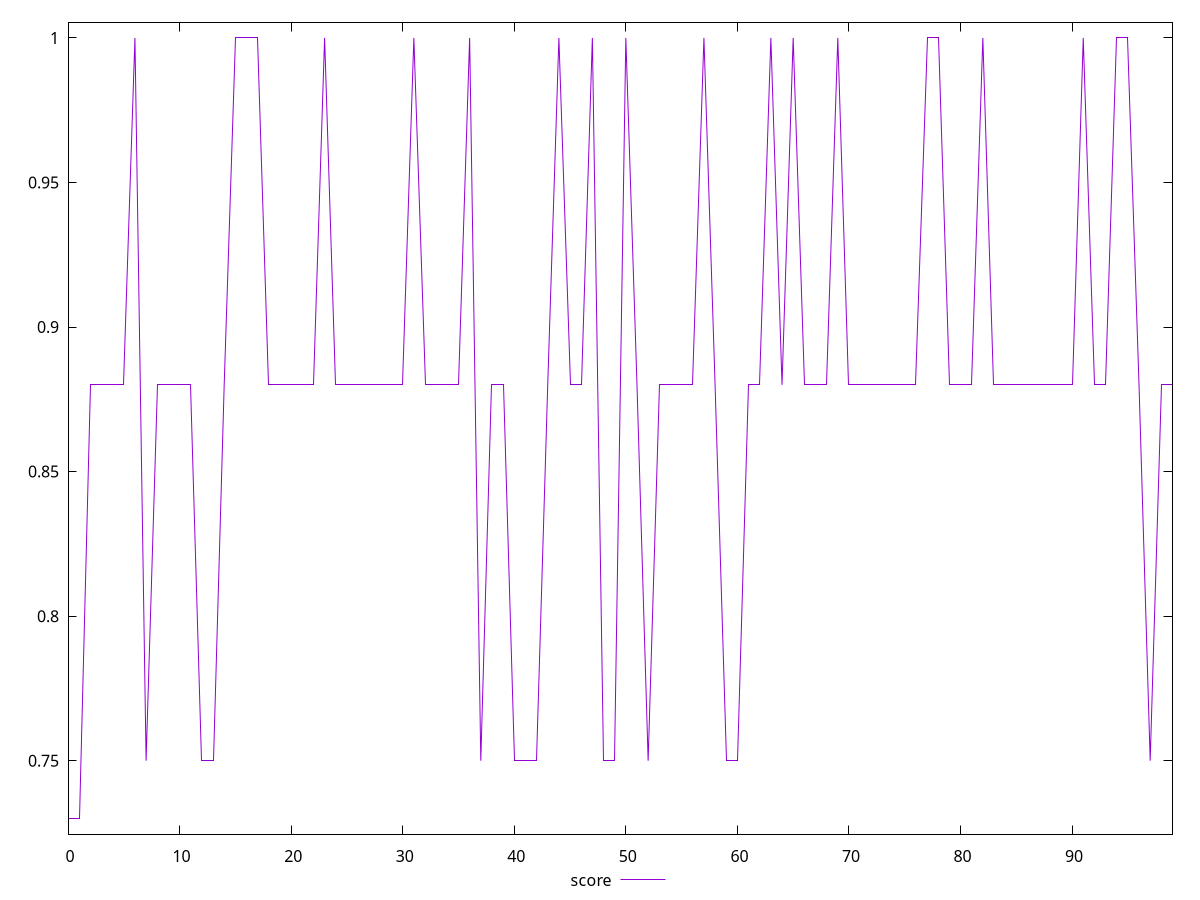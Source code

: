 reset

$score <<EOF
0 0.73
1 0.73
2 0.88
3 0.88
4 0.88
5 0.88
6 1
7 0.75
8 0.88
9 0.88
10 0.88
11 0.88
12 0.75
13 0.75
14 0.88
15 1
16 1
17 1
18 0.88
19 0.88
20 0.88
21 0.88
22 0.88
23 1
24 0.88
25 0.88
26 0.88
27 0.88
28 0.88
29 0.88
30 0.88
31 1
32 0.88
33 0.88
34 0.88
35 0.88
36 1
37 0.75
38 0.88
39 0.88
40 0.75
41 0.75
42 0.75
43 0.88
44 1
45 0.88
46 0.88
47 1
48 0.75
49 0.75
50 1
51 0.88
52 0.75
53 0.88
54 0.88
55 0.88
56 0.88
57 1
58 0.88
59 0.75
60 0.75
61 0.88
62 0.88
63 1
64 0.88
65 1
66 0.88
67 0.88
68 0.88
69 1
70 0.88
71 0.88
72 0.88
73 0.88
74 0.88
75 0.88
76 0.88
77 1
78 1
79 0.88
80 0.88
81 0.88
82 1
83 0.88
84 0.88
85 0.88
86 0.88
87 0.88
88 0.88
89 0.88
90 0.88
91 1
92 0.88
93 0.88
94 1
95 1
96 0.88
97 0.75
98 0.88
99 0.88
EOF

set key outside below
set xrange [0:99]
set yrange [0.7246:1.0054]
set trange [0.7246:1.0054]
set terminal svg size 640, 500 enhanced background rgb 'white'
set output "report_00019_2021-02-10T18-14-37.922Z//uses-http2/samples/pages/score/values.svg"

plot $score title "score" with line

reset
